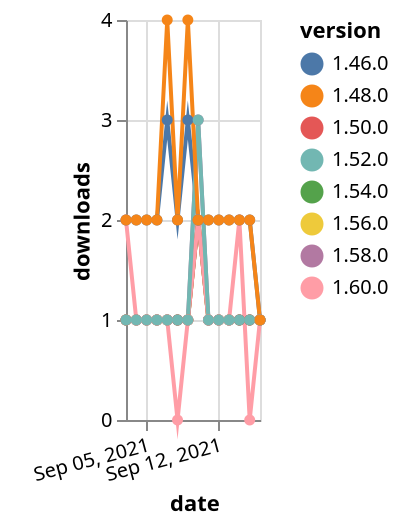 {"$schema": "https://vega.github.io/schema/vega-lite/v5.json", "description": "A simple bar chart with embedded data.", "data": {"values": [{"date": "2021-09-03", "total": 165, "delta": 1, "version": "1.56.0"}, {"date": "2021-09-04", "total": 166, "delta": 1, "version": "1.56.0"}, {"date": "2021-09-05", "total": 167, "delta": 1, "version": "1.56.0"}, {"date": "2021-09-06", "total": 168, "delta": 1, "version": "1.56.0"}, {"date": "2021-09-07", "total": 169, "delta": 1, "version": "1.56.0"}, {"date": "2021-09-08", "total": 170, "delta": 1, "version": "1.56.0"}, {"date": "2021-09-09", "total": 171, "delta": 1, "version": "1.56.0"}, {"date": "2021-09-10", "total": 173, "delta": 2, "version": "1.56.0"}, {"date": "2021-09-11", "total": 174, "delta": 1, "version": "1.56.0"}, {"date": "2021-09-12", "total": 175, "delta": 1, "version": "1.56.0"}, {"date": "2021-09-13", "total": 176, "delta": 1, "version": "1.56.0"}, {"date": "2021-09-14", "total": 177, "delta": 1, "version": "1.56.0"}, {"date": "2021-09-15", "total": 178, "delta": 1, "version": "1.56.0"}, {"date": "2021-09-16", "total": 179, "delta": 1, "version": "1.56.0"}, {"date": "2021-09-03", "total": 186, "delta": 1, "version": "1.54.0"}, {"date": "2021-09-04", "total": 187, "delta": 1, "version": "1.54.0"}, {"date": "2021-09-05", "total": 188, "delta": 1, "version": "1.54.0"}, {"date": "2021-09-06", "total": 189, "delta": 1, "version": "1.54.0"}, {"date": "2021-09-07", "total": 190, "delta": 1, "version": "1.54.0"}, {"date": "2021-09-08", "total": 191, "delta": 1, "version": "1.54.0"}, {"date": "2021-09-09", "total": 192, "delta": 1, "version": "1.54.0"}, {"date": "2021-09-10", "total": 194, "delta": 2, "version": "1.54.0"}, {"date": "2021-09-11", "total": 195, "delta": 1, "version": "1.54.0"}, {"date": "2021-09-12", "total": 196, "delta": 1, "version": "1.54.0"}, {"date": "2021-09-13", "total": 197, "delta": 1, "version": "1.54.0"}, {"date": "2021-09-14", "total": 198, "delta": 1, "version": "1.54.0"}, {"date": "2021-09-15", "total": 199, "delta": 1, "version": "1.54.0"}, {"date": "2021-09-16", "total": 200, "delta": 1, "version": "1.54.0"}, {"date": "2021-09-03", "total": 183, "delta": 1, "version": "1.58.0"}, {"date": "2021-09-04", "total": 184, "delta": 1, "version": "1.58.0"}, {"date": "2021-09-05", "total": 185, "delta": 1, "version": "1.58.0"}, {"date": "2021-09-06", "total": 186, "delta": 1, "version": "1.58.0"}, {"date": "2021-09-07", "total": 187, "delta": 1, "version": "1.58.0"}, {"date": "2021-09-08", "total": 188, "delta": 1, "version": "1.58.0"}, {"date": "2021-09-09", "total": 189, "delta": 1, "version": "1.58.0"}, {"date": "2021-09-10", "total": 192, "delta": 3, "version": "1.58.0"}, {"date": "2021-09-11", "total": 193, "delta": 1, "version": "1.58.0"}, {"date": "2021-09-12", "total": 194, "delta": 1, "version": "1.58.0"}, {"date": "2021-09-13", "total": 195, "delta": 1, "version": "1.58.0"}, {"date": "2021-09-14", "total": 196, "delta": 1, "version": "1.58.0"}, {"date": "2021-09-15", "total": 197, "delta": 1, "version": "1.58.0"}, {"date": "2021-09-16", "total": 198, "delta": 1, "version": "1.58.0"}, {"date": "2021-09-03", "total": 242, "delta": 1, "version": "1.50.0"}, {"date": "2021-09-04", "total": 243, "delta": 1, "version": "1.50.0"}, {"date": "2021-09-05", "total": 244, "delta": 1, "version": "1.50.0"}, {"date": "2021-09-06", "total": 245, "delta": 1, "version": "1.50.0"}, {"date": "2021-09-07", "total": 246, "delta": 1, "version": "1.50.0"}, {"date": "2021-09-08", "total": 247, "delta": 1, "version": "1.50.0"}, {"date": "2021-09-09", "total": 248, "delta": 1, "version": "1.50.0"}, {"date": "2021-09-10", "total": 250, "delta": 2, "version": "1.50.0"}, {"date": "2021-09-11", "total": 251, "delta": 1, "version": "1.50.0"}, {"date": "2021-09-12", "total": 252, "delta": 1, "version": "1.50.0"}, {"date": "2021-09-13", "total": 253, "delta": 1, "version": "1.50.0"}, {"date": "2021-09-14", "total": 254, "delta": 1, "version": "1.50.0"}, {"date": "2021-09-15", "total": 255, "delta": 1, "version": "1.50.0"}, {"date": "2021-09-16", "total": 256, "delta": 1, "version": "1.50.0"}, {"date": "2021-09-03", "total": 123, "delta": 2, "version": "1.60.0"}, {"date": "2021-09-04", "total": 124, "delta": 1, "version": "1.60.0"}, {"date": "2021-09-05", "total": 125, "delta": 1, "version": "1.60.0"}, {"date": "2021-09-06", "total": 126, "delta": 1, "version": "1.60.0"}, {"date": "2021-09-07", "total": 127, "delta": 1, "version": "1.60.0"}, {"date": "2021-09-08", "total": 127, "delta": 0, "version": "1.60.0"}, {"date": "2021-09-09", "total": 128, "delta": 1, "version": "1.60.0"}, {"date": "2021-09-10", "total": 130, "delta": 2, "version": "1.60.0"}, {"date": "2021-09-11", "total": 131, "delta": 1, "version": "1.60.0"}, {"date": "2021-09-12", "total": 132, "delta": 1, "version": "1.60.0"}, {"date": "2021-09-13", "total": 133, "delta": 1, "version": "1.60.0"}, {"date": "2021-09-14", "total": 135, "delta": 2, "version": "1.60.0"}, {"date": "2021-09-15", "total": 135, "delta": 0, "version": "1.60.0"}, {"date": "2021-09-16", "total": 136, "delta": 1, "version": "1.60.0"}, {"date": "2021-09-03", "total": 2371, "delta": 2, "version": "1.46.0"}, {"date": "2021-09-04", "total": 2373, "delta": 2, "version": "1.46.0"}, {"date": "2021-09-05", "total": 2375, "delta": 2, "version": "1.46.0"}, {"date": "2021-09-06", "total": 2377, "delta": 2, "version": "1.46.0"}, {"date": "2021-09-07", "total": 2380, "delta": 3, "version": "1.46.0"}, {"date": "2021-09-08", "total": 2382, "delta": 2, "version": "1.46.0"}, {"date": "2021-09-09", "total": 2385, "delta": 3, "version": "1.46.0"}, {"date": "2021-09-10", "total": 2387, "delta": 2, "version": "1.46.0"}, {"date": "2021-09-11", "total": 2389, "delta": 2, "version": "1.46.0"}, {"date": "2021-09-12", "total": 2391, "delta": 2, "version": "1.46.0"}, {"date": "2021-09-13", "total": 2393, "delta": 2, "version": "1.46.0"}, {"date": "2021-09-14", "total": 2395, "delta": 2, "version": "1.46.0"}, {"date": "2021-09-15", "total": 2397, "delta": 2, "version": "1.46.0"}, {"date": "2021-09-16", "total": 2398, "delta": 1, "version": "1.46.0"}, {"date": "2021-09-03", "total": 337, "delta": 1, "version": "1.52.0"}, {"date": "2021-09-04", "total": 338, "delta": 1, "version": "1.52.0"}, {"date": "2021-09-05", "total": 339, "delta": 1, "version": "1.52.0"}, {"date": "2021-09-06", "total": 340, "delta": 1, "version": "1.52.0"}, {"date": "2021-09-07", "total": 341, "delta": 1, "version": "1.52.0"}, {"date": "2021-09-08", "total": 342, "delta": 1, "version": "1.52.0"}, {"date": "2021-09-09", "total": 343, "delta": 1, "version": "1.52.0"}, {"date": "2021-09-10", "total": 346, "delta": 3, "version": "1.52.0"}, {"date": "2021-09-11", "total": 347, "delta": 1, "version": "1.52.0"}, {"date": "2021-09-12", "total": 348, "delta": 1, "version": "1.52.0"}, {"date": "2021-09-13", "total": 349, "delta": 1, "version": "1.52.0"}, {"date": "2021-09-14", "total": 350, "delta": 1, "version": "1.52.0"}, {"date": "2021-09-15", "total": 351, "delta": 1, "version": "1.52.0"}, {"date": "2021-09-16", "total": 352, "delta": 1, "version": "1.52.0"}, {"date": "2021-09-03", "total": 2505, "delta": 2, "version": "1.48.0"}, {"date": "2021-09-04", "total": 2507, "delta": 2, "version": "1.48.0"}, {"date": "2021-09-05", "total": 2509, "delta": 2, "version": "1.48.0"}, {"date": "2021-09-06", "total": 2511, "delta": 2, "version": "1.48.0"}, {"date": "2021-09-07", "total": 2515, "delta": 4, "version": "1.48.0"}, {"date": "2021-09-08", "total": 2517, "delta": 2, "version": "1.48.0"}, {"date": "2021-09-09", "total": 2521, "delta": 4, "version": "1.48.0"}, {"date": "2021-09-10", "total": 2523, "delta": 2, "version": "1.48.0"}, {"date": "2021-09-11", "total": 2525, "delta": 2, "version": "1.48.0"}, {"date": "2021-09-12", "total": 2527, "delta": 2, "version": "1.48.0"}, {"date": "2021-09-13", "total": 2529, "delta": 2, "version": "1.48.0"}, {"date": "2021-09-14", "total": 2531, "delta": 2, "version": "1.48.0"}, {"date": "2021-09-15", "total": 2533, "delta": 2, "version": "1.48.0"}, {"date": "2021-09-16", "total": 2534, "delta": 1, "version": "1.48.0"}]}, "width": "container", "mark": {"type": "line", "point": {"filled": true}}, "encoding": {"x": {"field": "date", "type": "temporal", "timeUnit": "yearmonthdate", "title": "date", "axis": {"labelAngle": -15}}, "y": {"field": "delta", "type": "quantitative", "title": "downloads"}, "color": {"field": "version", "type": "nominal"}, "tooltip": {"field": "delta"}}}